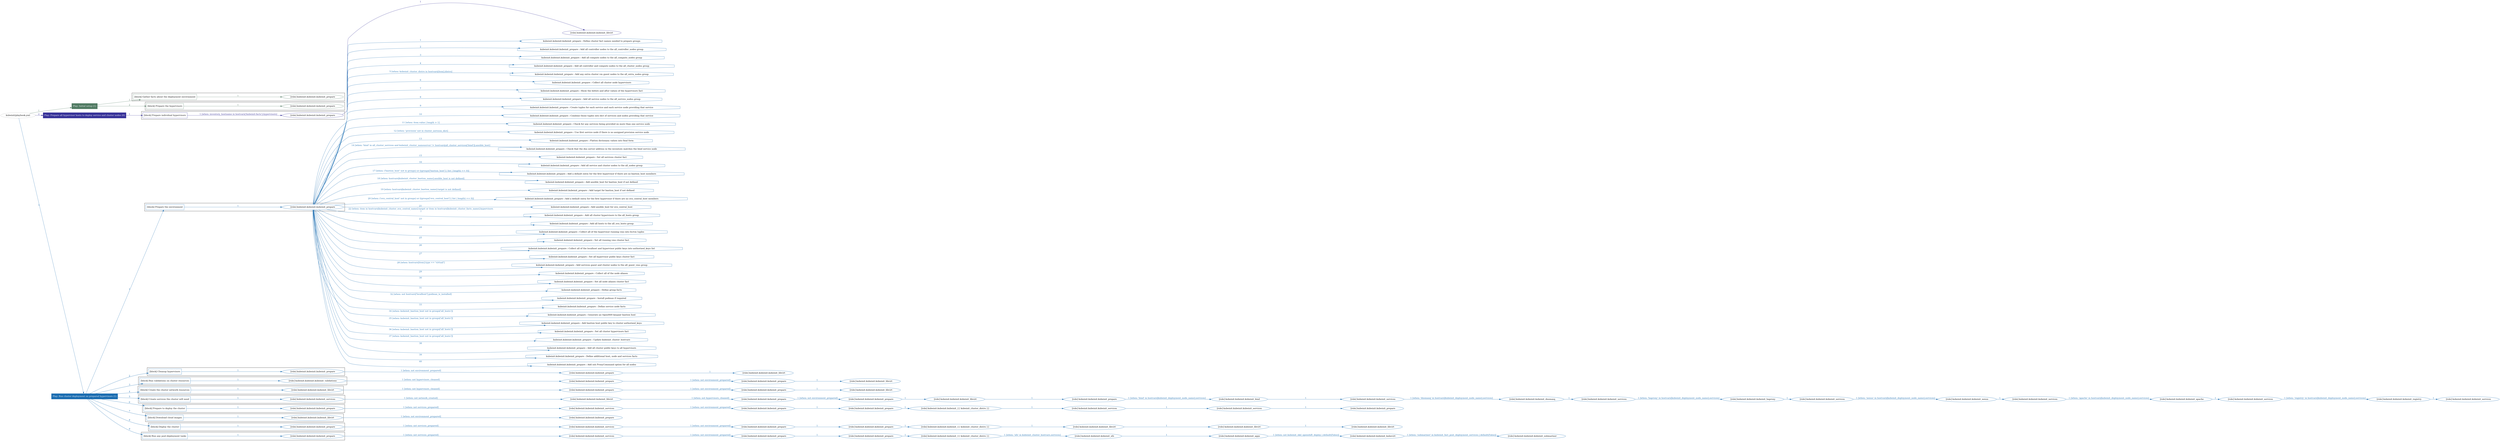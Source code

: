 digraph {
	graph [concentrate=true ordering=in rankdir=LR ratio=fill]
	edge [esep=5 sep=10]
	"kubeinit/playbook.yml" [id=root_node style=dotted]
	play_fcfb7418 [label="Play: Initial setup (1)" color="#517b63" fontcolor="#ffffff" id=play_fcfb7418 shape=box style=filled tooltip=localhost]
	"kubeinit/playbook.yml" -> play_fcfb7418 [label="1 " color="#517b63" fontcolor="#517b63" id=edge_8d68d95b labeltooltip="1 " tooltip="1 "]
	subgraph "kubeinit.kubeinit.kubeinit_prepare" {
		role_62b8b33d [label="[role] kubeinit.kubeinit.kubeinit_prepare" color="#517b63" id=role_62b8b33d tooltip="kubeinit.kubeinit.kubeinit_prepare"]
	}
	subgraph "kubeinit.kubeinit.kubeinit_prepare" {
		role_1d4117da [label="[role] kubeinit.kubeinit.kubeinit_prepare" color="#517b63" id=role_1d4117da tooltip="kubeinit.kubeinit.kubeinit_prepare"]
	}
	subgraph "Play: Initial setup (1)" {
		play_fcfb7418 -> block_1bf080f7 [label=1 color="#517b63" fontcolor="#517b63" id=edge_b4cc4b34 labeltooltip=1 tooltip=1]
		subgraph cluster_block_1bf080f7 {
			block_1bf080f7 [label="[block] Gather facts about the deployment environment" color="#517b63" id=block_1bf080f7 labeltooltip="Gather facts about the deployment environment" shape=box tooltip="Gather facts about the deployment environment"]
			block_1bf080f7 -> role_62b8b33d [label="1 " color="#517b63" fontcolor="#517b63" id=edge_5a4da01b labeltooltip="1 " tooltip="1 "]
		}
		play_fcfb7418 -> block_53e7b028 [label=2 color="#517b63" fontcolor="#517b63" id=edge_4ef7d544 labeltooltip=2 tooltip=2]
		subgraph cluster_block_53e7b028 {
			block_53e7b028 [label="[block] Prepare the hypervisors" color="#517b63" id=block_53e7b028 labeltooltip="Prepare the hypervisors" shape=box tooltip="Prepare the hypervisors"]
			block_53e7b028 -> role_1d4117da [label="1 " color="#517b63" fontcolor="#517b63" id=edge_28d98556 labeltooltip="1 " tooltip="1 "]
		}
	}
	play_791cea52 [label="Play: Prepare all hypervisor hosts to deploy service and cluster nodes (0)" color="#383399" fontcolor="#ffffff" id=play_791cea52 shape=box style=filled tooltip="Play: Prepare all hypervisor hosts to deploy service and cluster nodes (0)"]
	"kubeinit/playbook.yml" -> play_791cea52 [label="2 " color="#383399" fontcolor="#383399" id=edge_0994fd3f labeltooltip="2 " tooltip="2 "]
	subgraph "kubeinit.kubeinit.kubeinit_libvirt" {
		role_3ecb1dce [label="[role] kubeinit.kubeinit.kubeinit_libvirt" color="#383399" id=role_3ecb1dce tooltip="kubeinit.kubeinit.kubeinit_libvirt"]
	}
	subgraph "kubeinit.kubeinit.kubeinit_prepare" {
		role_9d4f0ced [label="[role] kubeinit.kubeinit.kubeinit_prepare" color="#383399" id=role_9d4f0ced tooltip="kubeinit.kubeinit.kubeinit_prepare"]
		role_9d4f0ced -> role_3ecb1dce [label="1 " color="#383399" fontcolor="#383399" id=edge_78a7496c labeltooltip="1 " tooltip="1 "]
	}
	subgraph "Play: Prepare all hypervisor hosts to deploy service and cluster nodes (0)" {
		play_791cea52 -> block_219e471b [label=1 color="#383399" fontcolor="#383399" id=edge_3198e31f labeltooltip=1 tooltip=1]
		subgraph cluster_block_219e471b {
			block_219e471b [label="[block] Prepare individual hypervisors" color="#383399" id=block_219e471b labeltooltip="Prepare individual hypervisors" shape=box tooltip="Prepare individual hypervisors"]
			block_219e471b -> role_9d4f0ced [label="1 [when: inventory_hostname in hostvars['kubeinit-facts'].hypervisors]" color="#383399" fontcolor="#383399" id=edge_bacc3ed5 labeltooltip="1 [when: inventory_hostname in hostvars['kubeinit-facts'].hypervisors]" tooltip="1 [when: inventory_hostname in hostvars['kubeinit-facts'].hypervisors]"]
		}
	}
	play_93bc4d74 [label="Play: Run cluster deployment on prepared hypervisors (1)" color="#1b6db1" fontcolor="#ffffff" id=play_93bc4d74 shape=box style=filled tooltip=localhost]
	"kubeinit/playbook.yml" -> play_93bc4d74 [label="3 " color="#1b6db1" fontcolor="#1b6db1" id=edge_c7f8d5a8 labeltooltip="3 " tooltip="3 "]
	subgraph "kubeinit.kubeinit.kubeinit_prepare" {
		role_fc8c8e47 [label="[role] kubeinit.kubeinit.kubeinit_prepare" color="#1b6db1" id=role_fc8c8e47 tooltip="kubeinit.kubeinit.kubeinit_prepare"]
		task_ceb76790 [label="kubeinit.kubeinit.kubeinit_prepare : Define cluster fact names needed to prepare groups" color="#1b6db1" id=task_ceb76790 shape=octagon tooltip="kubeinit.kubeinit.kubeinit_prepare : Define cluster fact names needed to prepare groups"]
		role_fc8c8e47 -> task_ceb76790 [label="1 " color="#1b6db1" fontcolor="#1b6db1" id=edge_838e5849 labeltooltip="1 " tooltip="1 "]
		task_00b70beb [label="kubeinit.kubeinit.kubeinit_prepare : Add all controller nodes to the all_controller_nodes group" color="#1b6db1" id=task_00b70beb shape=octagon tooltip="kubeinit.kubeinit.kubeinit_prepare : Add all controller nodes to the all_controller_nodes group"]
		role_fc8c8e47 -> task_00b70beb [label="2 " color="#1b6db1" fontcolor="#1b6db1" id=edge_3f6e1f30 labeltooltip="2 " tooltip="2 "]
		task_45177325 [label="kubeinit.kubeinit.kubeinit_prepare : Add all compute nodes to the all_compute_nodes group" color="#1b6db1" id=task_45177325 shape=octagon tooltip="kubeinit.kubeinit.kubeinit_prepare : Add all compute nodes to the all_compute_nodes group"]
		role_fc8c8e47 -> task_45177325 [label="3 " color="#1b6db1" fontcolor="#1b6db1" id=edge_3a28e098 labeltooltip="3 " tooltip="3 "]
		task_b4377db0 [label="kubeinit.kubeinit.kubeinit_prepare : Add all controller and compute nodes to the all_cluster_nodes group" color="#1b6db1" id=task_b4377db0 shape=octagon tooltip="kubeinit.kubeinit.kubeinit_prepare : Add all controller and compute nodes to the all_cluster_nodes group"]
		role_fc8c8e47 -> task_b4377db0 [label="4 " color="#1b6db1" fontcolor="#1b6db1" id=edge_75d8d02f labeltooltip="4 " tooltip="4 "]
		task_62433659 [label="kubeinit.kubeinit.kubeinit_prepare : Add any extra cluster vm guest nodes to the all_extra_nodes group" color="#1b6db1" id=task_62433659 shape=octagon tooltip="kubeinit.kubeinit.kubeinit_prepare : Add any extra cluster vm guest nodes to the all_extra_nodes group"]
		role_fc8c8e47 -> task_62433659 [label="5 [when: kubeinit_cluster_distro in hostvars[item].distro]" color="#1b6db1" fontcolor="#1b6db1" id=edge_e5c44037 labeltooltip="5 [when: kubeinit_cluster_distro in hostvars[item].distro]" tooltip="5 [when: kubeinit_cluster_distro in hostvars[item].distro]"]
		task_417cfc87 [label="kubeinit.kubeinit.kubeinit_prepare : Collect all cluster node hypervisors" color="#1b6db1" id=task_417cfc87 shape=octagon tooltip="kubeinit.kubeinit.kubeinit_prepare : Collect all cluster node hypervisors"]
		role_fc8c8e47 -> task_417cfc87 [label="6 " color="#1b6db1" fontcolor="#1b6db1" id=edge_601182f8 labeltooltip="6 " tooltip="6 "]
		task_7d3cb68d [label="kubeinit.kubeinit.kubeinit_prepare : Show the before and after values of the hypervisors fact" color="#1b6db1" id=task_7d3cb68d shape=octagon tooltip="kubeinit.kubeinit.kubeinit_prepare : Show the before and after values of the hypervisors fact"]
		role_fc8c8e47 -> task_7d3cb68d [label="7 " color="#1b6db1" fontcolor="#1b6db1" id=edge_ddb7fdd5 labeltooltip="7 " tooltip="7 "]
		task_47d285e8 [label="kubeinit.kubeinit.kubeinit_prepare : Add all service nodes to the all_service_nodes group" color="#1b6db1" id=task_47d285e8 shape=octagon tooltip="kubeinit.kubeinit.kubeinit_prepare : Add all service nodes to the all_service_nodes group"]
		role_fc8c8e47 -> task_47d285e8 [label="8 " color="#1b6db1" fontcolor="#1b6db1" id=edge_02432d1b labeltooltip="8 " tooltip="8 "]
		task_edcb2fee [label="kubeinit.kubeinit.kubeinit_prepare : Create tuples for each service and each service node providing that service" color="#1b6db1" id=task_edcb2fee shape=octagon tooltip="kubeinit.kubeinit.kubeinit_prepare : Create tuples for each service and each service node providing that service"]
		role_fc8c8e47 -> task_edcb2fee [label="9 " color="#1b6db1" fontcolor="#1b6db1" id=edge_c2586fc5 labeltooltip="9 " tooltip="9 "]
		task_d2ddd562 [label="kubeinit.kubeinit.kubeinit_prepare : Combine those tuples into dict of services and nodes providing that service" color="#1b6db1" id=task_d2ddd562 shape=octagon tooltip="kubeinit.kubeinit.kubeinit_prepare : Combine those tuples into dict of services and nodes providing that service"]
		role_fc8c8e47 -> task_d2ddd562 [label="10 " color="#1b6db1" fontcolor="#1b6db1" id=edge_6d5eae63 labeltooltip="10 " tooltip="10 "]
		task_1b2eaba2 [label="kubeinit.kubeinit.kubeinit_prepare : Check for any services being provided on more than one service node" color="#1b6db1" id=task_1b2eaba2 shape=octagon tooltip="kubeinit.kubeinit.kubeinit_prepare : Check for any services being provided on more than one service node"]
		role_fc8c8e47 -> task_1b2eaba2 [label="11 [when: item.value | length > 1]" color="#1b6db1" fontcolor="#1b6db1" id=edge_8dfb0d74 labeltooltip="11 [when: item.value | length > 1]" tooltip="11 [when: item.value | length > 1]"]
		task_bc7b90d6 [label="kubeinit.kubeinit.kubeinit_prepare : Use first service node if there is no assigned provision service node" color="#1b6db1" id=task_bc7b90d6 shape=octagon tooltip="kubeinit.kubeinit.kubeinit_prepare : Use first service node if there is no assigned provision service node"]
		role_fc8c8e47 -> task_bc7b90d6 [label="12 [when: 'provision' not in cluster_services_dict]" color="#1b6db1" fontcolor="#1b6db1" id=edge_88cd1b9b labeltooltip="12 [when: 'provision' not in cluster_services_dict]" tooltip="12 [when: 'provision' not in cluster_services_dict]"]
		task_6dbaf47b [label="kubeinit.kubeinit.kubeinit_prepare : Flatten dictionary values into final form" color="#1b6db1" id=task_6dbaf47b shape=octagon tooltip="kubeinit.kubeinit.kubeinit_prepare : Flatten dictionary values into final form"]
		role_fc8c8e47 -> task_6dbaf47b [label="13 " color="#1b6db1" fontcolor="#1b6db1" id=edge_169bbff0 labeltooltip="13 " tooltip="13 "]
		task_010515dc [label="kubeinit.kubeinit.kubeinit_prepare : Check that the dns server address in the inventory matches the bind service node" color="#1b6db1" id=task_010515dc shape=octagon tooltip="kubeinit.kubeinit.kubeinit_prepare : Check that the dns server address in the inventory matches the bind service node"]
		role_fc8c8e47 -> task_010515dc [label="14 [when: 'bind' in all_cluster_services and kubeinit_cluster_nameserver != hostvars[all_cluster_services['bind']].ansible_host]" color="#1b6db1" fontcolor="#1b6db1" id=edge_a5f3fb03 labeltooltip="14 [when: 'bind' in all_cluster_services and kubeinit_cluster_nameserver != hostvars[all_cluster_services['bind']].ansible_host]" tooltip="14 [when: 'bind' in all_cluster_services and kubeinit_cluster_nameserver != hostvars[all_cluster_services['bind']].ansible_host]"]
		task_82a04070 [label="kubeinit.kubeinit.kubeinit_prepare : Set all services cluster fact" color="#1b6db1" id=task_82a04070 shape=octagon tooltip="kubeinit.kubeinit.kubeinit_prepare : Set all services cluster fact"]
		role_fc8c8e47 -> task_82a04070 [label="15 " color="#1b6db1" fontcolor="#1b6db1" id=edge_4dc51b4e labeltooltip="15 " tooltip="15 "]
		task_35a75616 [label="kubeinit.kubeinit.kubeinit_prepare : Add all service and cluster nodes to the all_nodes group" color="#1b6db1" id=task_35a75616 shape=octagon tooltip="kubeinit.kubeinit.kubeinit_prepare : Add all service and cluster nodes to the all_nodes group"]
		role_fc8c8e47 -> task_35a75616 [label="16 " color="#1b6db1" fontcolor="#1b6db1" id=edge_d58ad1d4 labeltooltip="16 " tooltip="16 "]
		task_888ded2e [label="kubeinit.kubeinit.kubeinit_prepare : Add a default entry for the first hypervisor if there are no bastion_host members" color="#1b6db1" id=task_888ded2e shape=octagon tooltip="kubeinit.kubeinit.kubeinit_prepare : Add a default entry for the first hypervisor if there are no bastion_host members"]
		role_fc8c8e47 -> task_888ded2e [label="17 [when: ('bastion_host' not in groups) or ((groups['bastion_host'] | list | length) == 0)]" color="#1b6db1" fontcolor="#1b6db1" id=edge_e6e87d81 labeltooltip="17 [when: ('bastion_host' not in groups) or ((groups['bastion_host'] | list | length) == 0)]" tooltip="17 [when: ('bastion_host' not in groups) or ((groups['bastion_host'] | list | length) == 0)]"]
		task_e56b8884 [label="kubeinit.kubeinit.kubeinit_prepare : Add ansible_host for bastion_host if not defined" color="#1b6db1" id=task_e56b8884 shape=octagon tooltip="kubeinit.kubeinit.kubeinit_prepare : Add ansible_host for bastion_host if not defined"]
		role_fc8c8e47 -> task_e56b8884 [label="18 [when: hostvars[kubeinit_cluster_bastion_name].ansible_host is not defined]" color="#1b6db1" fontcolor="#1b6db1" id=edge_81d35289 labeltooltip="18 [when: hostvars[kubeinit_cluster_bastion_name].ansible_host is not defined]" tooltip="18 [when: hostvars[kubeinit_cluster_bastion_name].ansible_host is not defined]"]
		task_8c323395 [label="kubeinit.kubeinit.kubeinit_prepare : Add target for bastion_host if not defined" color="#1b6db1" id=task_8c323395 shape=octagon tooltip="kubeinit.kubeinit.kubeinit_prepare : Add target for bastion_host if not defined"]
		role_fc8c8e47 -> task_8c323395 [label="19 [when: hostvars[kubeinit_cluster_bastion_name].target is not defined]" color="#1b6db1" fontcolor="#1b6db1" id=edge_32ac8f41 labeltooltip="19 [when: hostvars[kubeinit_cluster_bastion_name].target is not defined]" tooltip="19 [when: hostvars[kubeinit_cluster_bastion_name].target is not defined]"]
		task_9a256a47 [label="kubeinit.kubeinit.kubeinit_prepare : Add a default entry for the first hypervisor if there are no ovn_central_host members" color="#1b6db1" id=task_9a256a47 shape=octagon tooltip="kubeinit.kubeinit.kubeinit_prepare : Add a default entry for the first hypervisor if there are no ovn_central_host members"]
		role_fc8c8e47 -> task_9a256a47 [label="20 [when: ('ovn_central_host' not in groups) or ((groups['ovn_central_host'] | list | length) == 0)]" color="#1b6db1" fontcolor="#1b6db1" id=edge_756caf78 labeltooltip="20 [when: ('ovn_central_host' not in groups) or ((groups['ovn_central_host'] | list | length) == 0)]" tooltip="20 [when: ('ovn_central_host' not in groups) or ((groups['ovn_central_host'] | list | length) == 0)]"]
		task_8ae06195 [label="kubeinit.kubeinit.kubeinit_prepare : Add ansible_host for ovn_central_host" color="#1b6db1" id=task_8ae06195 shape=octagon tooltip="kubeinit.kubeinit.kubeinit_prepare : Add ansible_host for ovn_central_host"]
		role_fc8c8e47 -> task_8ae06195 [label="21 " color="#1b6db1" fontcolor="#1b6db1" id=edge_a900f703 labeltooltip="21 " tooltip="21 "]
		task_b6d106f3 [label="kubeinit.kubeinit.kubeinit_prepare : Add all cluster hypervisors to the all_hosts group" color="#1b6db1" id=task_b6d106f3 shape=octagon tooltip="kubeinit.kubeinit.kubeinit_prepare : Add all cluster hypervisors to the all_hosts group"]
		role_fc8c8e47 -> task_b6d106f3 [label="22 [when: item in hostvars[kubeinit_cluster_ovn_central_name].target or item in hostvars[kubeinit_cluster_facts_name].hypervisors
]" color="#1b6db1" fontcolor="#1b6db1" id=edge_626bd398 labeltooltip="22 [when: item in hostvars[kubeinit_cluster_ovn_central_name].target or item in hostvars[kubeinit_cluster_facts_name].hypervisors
]" tooltip="22 [when: item in hostvars[kubeinit_cluster_ovn_central_name].target or item in hostvars[kubeinit_cluster_facts_name].hypervisors
]"]
		task_278dcee8 [label="kubeinit.kubeinit.kubeinit_prepare : Add all hosts to the all_ovn_hosts group" color="#1b6db1" id=task_278dcee8 shape=octagon tooltip="kubeinit.kubeinit.kubeinit_prepare : Add all hosts to the all_ovn_hosts group"]
		role_fc8c8e47 -> task_278dcee8 [label="23 " color="#1b6db1" fontcolor="#1b6db1" id=edge_6231b5f9 labeltooltip="23 " tooltip="23 "]
		task_1759bc4a [label="kubeinit.kubeinit.kubeinit_prepare : Collect all of the hypervisor running vms into hv/vm tuples" color="#1b6db1" id=task_1759bc4a shape=octagon tooltip="kubeinit.kubeinit.kubeinit_prepare : Collect all of the hypervisor running vms into hv/vm tuples"]
		role_fc8c8e47 -> task_1759bc4a [label="24 " color="#1b6db1" fontcolor="#1b6db1" id=edge_81b1467a labeltooltip="24 " tooltip="24 "]
		task_94ed53a4 [label="kubeinit.kubeinit.kubeinit_prepare : Set all running vms cluster fact" color="#1b6db1" id=task_94ed53a4 shape=octagon tooltip="kubeinit.kubeinit.kubeinit_prepare : Set all running vms cluster fact"]
		role_fc8c8e47 -> task_94ed53a4 [label="25 " color="#1b6db1" fontcolor="#1b6db1" id=edge_45e3892b labeltooltip="25 " tooltip="25 "]
		task_dcbc683b [label="kubeinit.kubeinit.kubeinit_prepare : Collect all of the localhost and hypervisor public keys into authorized_keys list" color="#1b6db1" id=task_dcbc683b shape=octagon tooltip="kubeinit.kubeinit.kubeinit_prepare : Collect all of the localhost and hypervisor public keys into authorized_keys list"]
		role_fc8c8e47 -> task_dcbc683b [label="26 " color="#1b6db1" fontcolor="#1b6db1" id=edge_c490961c labeltooltip="26 " tooltip="26 "]
		task_579ea311 [label="kubeinit.kubeinit.kubeinit_prepare : Set all hypervisor public keys cluster fact" color="#1b6db1" id=task_579ea311 shape=octagon tooltip="kubeinit.kubeinit.kubeinit_prepare : Set all hypervisor public keys cluster fact"]
		role_fc8c8e47 -> task_579ea311 [label="27 " color="#1b6db1" fontcolor="#1b6db1" id=edge_14bf3877 labeltooltip="27 " tooltip="27 "]
		task_7ef48708 [label="kubeinit.kubeinit.kubeinit_prepare : Add services guest and cluster nodes to the all_guest_vms group" color="#1b6db1" id=task_7ef48708 shape=octagon tooltip="kubeinit.kubeinit.kubeinit_prepare : Add services guest and cluster nodes to the all_guest_vms group"]
		role_fc8c8e47 -> task_7ef48708 [label="28 [when: hostvars[item].type == 'virtual']" color="#1b6db1" fontcolor="#1b6db1" id=edge_b0d71cf9 labeltooltip="28 [when: hostvars[item].type == 'virtual']" tooltip="28 [when: hostvars[item].type == 'virtual']"]
		task_7a9eb088 [label="kubeinit.kubeinit.kubeinit_prepare : Collect all of the node aliases" color="#1b6db1" id=task_7a9eb088 shape=octagon tooltip="kubeinit.kubeinit.kubeinit_prepare : Collect all of the node aliases"]
		role_fc8c8e47 -> task_7a9eb088 [label="29 " color="#1b6db1" fontcolor="#1b6db1" id=edge_5df1c226 labeltooltip="29 " tooltip="29 "]
		task_f7a37608 [label="kubeinit.kubeinit.kubeinit_prepare : Set all node aliases cluster fact" color="#1b6db1" id=task_f7a37608 shape=octagon tooltip="kubeinit.kubeinit.kubeinit_prepare : Set all node aliases cluster fact"]
		role_fc8c8e47 -> task_f7a37608 [label="30 " color="#1b6db1" fontcolor="#1b6db1" id=edge_e6792e31 labeltooltip="30 " tooltip="30 "]
		task_65a2ce4a [label="kubeinit.kubeinit.kubeinit_prepare : Define group facts" color="#1b6db1" id=task_65a2ce4a shape=octagon tooltip="kubeinit.kubeinit.kubeinit_prepare : Define group facts"]
		role_fc8c8e47 -> task_65a2ce4a [label="31 " color="#1b6db1" fontcolor="#1b6db1" id=edge_8f27ad30 labeltooltip="31 " tooltip="31 "]
		task_7ce91be4 [label="kubeinit.kubeinit.kubeinit_prepare : Install podman if required" color="#1b6db1" id=task_7ce91be4 shape=octagon tooltip="kubeinit.kubeinit.kubeinit_prepare : Install podman if required"]
		role_fc8c8e47 -> task_7ce91be4 [label="32 [when: not hostvars['localhost'].podman_is_installed]" color="#1b6db1" fontcolor="#1b6db1" id=edge_f5bd43ea labeltooltip="32 [when: not hostvars['localhost'].podman_is_installed]" tooltip="32 [when: not hostvars['localhost'].podman_is_installed]"]
		task_f39d6c22 [label="kubeinit.kubeinit.kubeinit_prepare : Define service node facts" color="#1b6db1" id=task_f39d6c22 shape=octagon tooltip="kubeinit.kubeinit.kubeinit_prepare : Define service node facts"]
		role_fc8c8e47 -> task_f39d6c22 [label="33 " color="#1b6db1" fontcolor="#1b6db1" id=edge_865d517a labeltooltip="33 " tooltip="33 "]
		task_9852904c [label="kubeinit.kubeinit.kubeinit_prepare : Generate an OpenSSH keypair bastion host" color="#1b6db1" id=task_9852904c shape=octagon tooltip="kubeinit.kubeinit.kubeinit_prepare : Generate an OpenSSH keypair bastion host"]
		role_fc8c8e47 -> task_9852904c [label="34 [when: kubeinit_bastion_host not in groups['all_hosts']]" color="#1b6db1" fontcolor="#1b6db1" id=edge_bae78666 labeltooltip="34 [when: kubeinit_bastion_host not in groups['all_hosts']]" tooltip="34 [when: kubeinit_bastion_host not in groups['all_hosts']]"]
		task_d34d54c4 [label="kubeinit.kubeinit.kubeinit_prepare : Add bastion host public key to cluster authorized_keys" color="#1b6db1" id=task_d34d54c4 shape=octagon tooltip="kubeinit.kubeinit.kubeinit_prepare : Add bastion host public key to cluster authorized_keys"]
		role_fc8c8e47 -> task_d34d54c4 [label="35 [when: kubeinit_bastion_host not in groups['all_hosts']]" color="#1b6db1" fontcolor="#1b6db1" id=edge_bd742d6d labeltooltip="35 [when: kubeinit_bastion_host not in groups['all_hosts']]" tooltip="35 [when: kubeinit_bastion_host not in groups['all_hosts']]"]
		task_0531a9a9 [label="kubeinit.kubeinit.kubeinit_prepare : Set all cluster hypervisors fact" color="#1b6db1" id=task_0531a9a9 shape=octagon tooltip="kubeinit.kubeinit.kubeinit_prepare : Set all cluster hypervisors fact"]
		role_fc8c8e47 -> task_0531a9a9 [label="36 [when: kubeinit_bastion_host not in groups['all_hosts']]" color="#1b6db1" fontcolor="#1b6db1" id=edge_09e6e6ab labeltooltip="36 [when: kubeinit_bastion_host not in groups['all_hosts']]" tooltip="36 [when: kubeinit_bastion_host not in groups['all_hosts']]"]
		task_5152a652 [label="kubeinit.kubeinit.kubeinit_prepare : Update kubeinit_cluster_hostvars" color="#1b6db1" id=task_5152a652 shape=octagon tooltip="kubeinit.kubeinit.kubeinit_prepare : Update kubeinit_cluster_hostvars"]
		role_fc8c8e47 -> task_5152a652 [label="37 [when: kubeinit_bastion_host not in groups['all_hosts']]" color="#1b6db1" fontcolor="#1b6db1" id=edge_8816a196 labeltooltip="37 [when: kubeinit_bastion_host not in groups['all_hosts']]" tooltip="37 [when: kubeinit_bastion_host not in groups['all_hosts']]"]
		task_34311fe0 [label="kubeinit.kubeinit.kubeinit_prepare : Add all cluster public keys to all hypervisors" color="#1b6db1" id=task_34311fe0 shape=octagon tooltip="kubeinit.kubeinit.kubeinit_prepare : Add all cluster public keys to all hypervisors"]
		role_fc8c8e47 -> task_34311fe0 [label="38 " color="#1b6db1" fontcolor="#1b6db1" id=edge_c2c08cef labeltooltip="38 " tooltip="38 "]
		task_6c335301 [label="kubeinit.kubeinit.kubeinit_prepare : Define additional host, node and services facts" color="#1b6db1" id=task_6c335301 shape=octagon tooltip="kubeinit.kubeinit.kubeinit_prepare : Define additional host, node and services facts"]
		role_fc8c8e47 -> task_6c335301 [label="39 " color="#1b6db1" fontcolor="#1b6db1" id=edge_dc76856e labeltooltip="39 " tooltip="39 "]
		task_da504fbf [label="kubeinit.kubeinit.kubeinit_prepare : Add ssh ProxyCommand option for all nodes" color="#1b6db1" id=task_da504fbf shape=octagon tooltip="kubeinit.kubeinit.kubeinit_prepare : Add ssh ProxyCommand option for all nodes"]
		role_fc8c8e47 -> task_da504fbf [label="40 " color="#1b6db1" fontcolor="#1b6db1" id=edge_2a029fda labeltooltip="40 " tooltip="40 "]
	}
	subgraph "kubeinit.kubeinit.kubeinit_libvirt" {
		role_68302e09 [label="[role] kubeinit.kubeinit.kubeinit_libvirt" color="#1b6db1" id=role_68302e09 tooltip="kubeinit.kubeinit.kubeinit_libvirt"]
	}
	subgraph "kubeinit.kubeinit.kubeinit_prepare" {
		role_76be7846 [label="[role] kubeinit.kubeinit.kubeinit_prepare" color="#1b6db1" id=role_76be7846 tooltip="kubeinit.kubeinit.kubeinit_prepare"]
		role_76be7846 -> role_68302e09 [label="1 " color="#1b6db1" fontcolor="#1b6db1" id=edge_1a58f47e labeltooltip="1 " tooltip="1 "]
	}
	subgraph "kubeinit.kubeinit.kubeinit_prepare" {
		role_3dec68e0 [label="[role] kubeinit.kubeinit.kubeinit_prepare" color="#1b6db1" id=role_3dec68e0 tooltip="kubeinit.kubeinit.kubeinit_prepare"]
		role_3dec68e0 -> role_76be7846 [label="1 [when: not environment_prepared]" color="#1b6db1" fontcolor="#1b6db1" id=edge_263f28e0 labeltooltip="1 [when: not environment_prepared]" tooltip="1 [when: not environment_prepared]"]
	}
	subgraph "kubeinit.kubeinit.kubeinit_libvirt" {
		role_73ba1494 [label="[role] kubeinit.kubeinit.kubeinit_libvirt" color="#1b6db1" id=role_73ba1494 tooltip="kubeinit.kubeinit.kubeinit_libvirt"]
	}
	subgraph "kubeinit.kubeinit.kubeinit_prepare" {
		role_5b8a1b03 [label="[role] kubeinit.kubeinit.kubeinit_prepare" color="#1b6db1" id=role_5b8a1b03 tooltip="kubeinit.kubeinit.kubeinit_prepare"]
		role_5b8a1b03 -> role_73ba1494 [label="1 " color="#1b6db1" fontcolor="#1b6db1" id=edge_da179521 labeltooltip="1 " tooltip="1 "]
	}
	subgraph "kubeinit.kubeinit.kubeinit_prepare" {
		role_b464b282 [label="[role] kubeinit.kubeinit.kubeinit_prepare" color="#1b6db1" id=role_b464b282 tooltip="kubeinit.kubeinit.kubeinit_prepare"]
		role_b464b282 -> role_5b8a1b03 [label="1 [when: not environment_prepared]" color="#1b6db1" fontcolor="#1b6db1" id=edge_bbb9d51d labeltooltip="1 [when: not environment_prepared]" tooltip="1 [when: not environment_prepared]"]
	}
	subgraph "kubeinit.kubeinit.kubeinit_validations" {
		role_ade7f188 [label="[role] kubeinit.kubeinit.kubeinit_validations" color="#1b6db1" id=role_ade7f188 tooltip="kubeinit.kubeinit.kubeinit_validations"]
		role_ade7f188 -> role_b464b282 [label="1 [when: not hypervisors_cleaned]" color="#1b6db1" fontcolor="#1b6db1" id=edge_43840684 labeltooltip="1 [when: not hypervisors_cleaned]" tooltip="1 [when: not hypervisors_cleaned]"]
	}
	subgraph "kubeinit.kubeinit.kubeinit_libvirt" {
		role_f9435dac [label="[role] kubeinit.kubeinit.kubeinit_libvirt" color="#1b6db1" id=role_f9435dac tooltip="kubeinit.kubeinit.kubeinit_libvirt"]
	}
	subgraph "kubeinit.kubeinit.kubeinit_prepare" {
		role_b159181d [label="[role] kubeinit.kubeinit.kubeinit_prepare" color="#1b6db1" id=role_b159181d tooltip="kubeinit.kubeinit.kubeinit_prepare"]
		role_b159181d -> role_f9435dac [label="1 " color="#1b6db1" fontcolor="#1b6db1" id=edge_f56877c2 labeltooltip="1 " tooltip="1 "]
	}
	subgraph "kubeinit.kubeinit.kubeinit_prepare" {
		role_9e3629ec [label="[role] kubeinit.kubeinit.kubeinit_prepare" color="#1b6db1" id=role_9e3629ec tooltip="kubeinit.kubeinit.kubeinit_prepare"]
		role_9e3629ec -> role_b159181d [label="1 [when: not environment_prepared]" color="#1b6db1" fontcolor="#1b6db1" id=edge_e186a8b2 labeltooltip="1 [when: not environment_prepared]" tooltip="1 [when: not environment_prepared]"]
	}
	subgraph "kubeinit.kubeinit.kubeinit_libvirt" {
		role_34005d7c [label="[role] kubeinit.kubeinit.kubeinit_libvirt" color="#1b6db1" id=role_34005d7c tooltip="kubeinit.kubeinit.kubeinit_libvirt"]
		role_34005d7c -> role_9e3629ec [label="1 [when: not hypervisors_cleaned]" color="#1b6db1" fontcolor="#1b6db1" id=edge_676b23a8 labeltooltip="1 [when: not hypervisors_cleaned]" tooltip="1 [when: not hypervisors_cleaned]"]
	}
	subgraph "kubeinit.kubeinit.kubeinit_services" {
		role_d8f57052 [label="[role] kubeinit.kubeinit.kubeinit_services" color="#1b6db1" id=role_d8f57052 tooltip="kubeinit.kubeinit.kubeinit_services"]
	}
	subgraph "kubeinit.kubeinit.kubeinit_registry" {
		role_12fc18b6 [label="[role] kubeinit.kubeinit.kubeinit_registry" color="#1b6db1" id=role_12fc18b6 tooltip="kubeinit.kubeinit.kubeinit_registry"]
		role_12fc18b6 -> role_d8f57052 [label="1 " color="#1b6db1" fontcolor="#1b6db1" id=edge_cb134bff labeltooltip="1 " tooltip="1 "]
	}
	subgraph "kubeinit.kubeinit.kubeinit_services" {
		role_12e6c6e9 [label="[role] kubeinit.kubeinit.kubeinit_services" color="#1b6db1" id=role_12e6c6e9 tooltip="kubeinit.kubeinit.kubeinit_services"]
		role_12e6c6e9 -> role_12fc18b6 [label="1 [when: 'registry' in hostvars[kubeinit_deployment_node_name].services]" color="#1b6db1" fontcolor="#1b6db1" id=edge_b0bf0fc3 labeltooltip="1 [when: 'registry' in hostvars[kubeinit_deployment_node_name].services]" tooltip="1 [when: 'registry' in hostvars[kubeinit_deployment_node_name].services]"]
	}
	subgraph "kubeinit.kubeinit.kubeinit_apache" {
		role_11b06a25 [label="[role] kubeinit.kubeinit.kubeinit_apache" color="#1b6db1" id=role_11b06a25 tooltip="kubeinit.kubeinit.kubeinit_apache"]
		role_11b06a25 -> role_12e6c6e9 [label="1 " color="#1b6db1" fontcolor="#1b6db1" id=edge_b3cfde31 labeltooltip="1 " tooltip="1 "]
	}
	subgraph "kubeinit.kubeinit.kubeinit_services" {
		role_90b336c1 [label="[role] kubeinit.kubeinit.kubeinit_services" color="#1b6db1" id=role_90b336c1 tooltip="kubeinit.kubeinit.kubeinit_services"]
		role_90b336c1 -> role_11b06a25 [label="1 [when: 'apache' in hostvars[kubeinit_deployment_node_name].services]" color="#1b6db1" fontcolor="#1b6db1" id=edge_2327c24e labeltooltip="1 [when: 'apache' in hostvars[kubeinit_deployment_node_name].services]" tooltip="1 [when: 'apache' in hostvars[kubeinit_deployment_node_name].services]"]
	}
	subgraph "kubeinit.kubeinit.kubeinit_nexus" {
		role_4cdaeaf2 [label="[role] kubeinit.kubeinit.kubeinit_nexus" color="#1b6db1" id=role_4cdaeaf2 tooltip="kubeinit.kubeinit.kubeinit_nexus"]
		role_4cdaeaf2 -> role_90b336c1 [label="1 " color="#1b6db1" fontcolor="#1b6db1" id=edge_1c34f035 labeltooltip="1 " tooltip="1 "]
	}
	subgraph "kubeinit.kubeinit.kubeinit_services" {
		role_199718d5 [label="[role] kubeinit.kubeinit.kubeinit_services" color="#1b6db1" id=role_199718d5 tooltip="kubeinit.kubeinit.kubeinit_services"]
		role_199718d5 -> role_4cdaeaf2 [label="1 [when: 'nexus' in hostvars[kubeinit_deployment_node_name].services]" color="#1b6db1" fontcolor="#1b6db1" id=edge_395b0dd7 labeltooltip="1 [when: 'nexus' in hostvars[kubeinit_deployment_node_name].services]" tooltip="1 [when: 'nexus' in hostvars[kubeinit_deployment_node_name].services]"]
	}
	subgraph "kubeinit.kubeinit.kubeinit_haproxy" {
		role_20b8b7b5 [label="[role] kubeinit.kubeinit.kubeinit_haproxy" color="#1b6db1" id=role_20b8b7b5 tooltip="kubeinit.kubeinit.kubeinit_haproxy"]
		role_20b8b7b5 -> role_199718d5 [label="1 " color="#1b6db1" fontcolor="#1b6db1" id=edge_c7039daf labeltooltip="1 " tooltip="1 "]
	}
	subgraph "kubeinit.kubeinit.kubeinit_services" {
		role_67525d62 [label="[role] kubeinit.kubeinit.kubeinit_services" color="#1b6db1" id=role_67525d62 tooltip="kubeinit.kubeinit.kubeinit_services"]
		role_67525d62 -> role_20b8b7b5 [label="1 [when: 'haproxy' in hostvars[kubeinit_deployment_node_name].services]" color="#1b6db1" fontcolor="#1b6db1" id=edge_c099fa74 labeltooltip="1 [when: 'haproxy' in hostvars[kubeinit_deployment_node_name].services]" tooltip="1 [when: 'haproxy' in hostvars[kubeinit_deployment_node_name].services]"]
	}
	subgraph "kubeinit.kubeinit.kubeinit_dnsmasq" {
		role_3e9024e5 [label="[role] kubeinit.kubeinit.kubeinit_dnsmasq" color="#1b6db1" id=role_3e9024e5 tooltip="kubeinit.kubeinit.kubeinit_dnsmasq"]
		role_3e9024e5 -> role_67525d62 [label="1 " color="#1b6db1" fontcolor="#1b6db1" id=edge_52213382 labeltooltip="1 " tooltip="1 "]
	}
	subgraph "kubeinit.kubeinit.kubeinit_services" {
		role_7c17d9c3 [label="[role] kubeinit.kubeinit.kubeinit_services" color="#1b6db1" id=role_7c17d9c3 tooltip="kubeinit.kubeinit.kubeinit_services"]
		role_7c17d9c3 -> role_3e9024e5 [label="1 [when: 'dnsmasq' in hostvars[kubeinit_deployment_node_name].services]" color="#1b6db1" fontcolor="#1b6db1" id=edge_b6a1b918 labeltooltip="1 [when: 'dnsmasq' in hostvars[kubeinit_deployment_node_name].services]" tooltip="1 [when: 'dnsmasq' in hostvars[kubeinit_deployment_node_name].services]"]
	}
	subgraph "kubeinit.kubeinit.kubeinit_bind" {
		role_3921b39d [label="[role] kubeinit.kubeinit.kubeinit_bind" color="#1b6db1" id=role_3921b39d tooltip="kubeinit.kubeinit.kubeinit_bind"]
		role_3921b39d -> role_7c17d9c3 [label="1 " color="#1b6db1" fontcolor="#1b6db1" id=edge_875a9daf labeltooltip="1 " tooltip="1 "]
	}
	subgraph "kubeinit.kubeinit.kubeinit_prepare" {
		role_16dbc276 [label="[role] kubeinit.kubeinit.kubeinit_prepare" color="#1b6db1" id=role_16dbc276 tooltip="kubeinit.kubeinit.kubeinit_prepare"]
		role_16dbc276 -> role_3921b39d [label="1 [when: 'bind' in hostvars[kubeinit_deployment_node_name].services]" color="#1b6db1" fontcolor="#1b6db1" id=edge_105e7eab labeltooltip="1 [when: 'bind' in hostvars[kubeinit_deployment_node_name].services]" tooltip="1 [when: 'bind' in hostvars[kubeinit_deployment_node_name].services]"]
	}
	subgraph "kubeinit.kubeinit.kubeinit_libvirt" {
		role_3b54b197 [label="[role] kubeinit.kubeinit.kubeinit_libvirt" color="#1b6db1" id=role_3b54b197 tooltip="kubeinit.kubeinit.kubeinit_libvirt"]
		role_3b54b197 -> role_16dbc276 [label="1 " color="#1b6db1" fontcolor="#1b6db1" id=edge_b2e0bcde labeltooltip="1 " tooltip="1 "]
	}
	subgraph "kubeinit.kubeinit.kubeinit_prepare" {
		role_fc2bd687 [label="[role] kubeinit.kubeinit.kubeinit_prepare" color="#1b6db1" id=role_fc2bd687 tooltip="kubeinit.kubeinit.kubeinit_prepare"]
		role_fc2bd687 -> role_3b54b197 [label="1 " color="#1b6db1" fontcolor="#1b6db1" id=edge_43a9f9b0 labeltooltip="1 " tooltip="1 "]
	}
	subgraph "kubeinit.kubeinit.kubeinit_prepare" {
		role_2c5fa633 [label="[role] kubeinit.kubeinit.kubeinit_prepare" color="#1b6db1" id=role_2c5fa633 tooltip="kubeinit.kubeinit.kubeinit_prepare"]
		role_2c5fa633 -> role_fc2bd687 [label="1 [when: not environment_prepared]" color="#1b6db1" fontcolor="#1b6db1" id=edge_d4ecc1d4 labeltooltip="1 [when: not environment_prepared]" tooltip="1 [when: not environment_prepared]"]
	}
	subgraph "kubeinit.kubeinit.kubeinit_libvirt" {
		role_b184ec4d [label="[role] kubeinit.kubeinit.kubeinit_libvirt" color="#1b6db1" id=role_b184ec4d tooltip="kubeinit.kubeinit.kubeinit_libvirt"]
		role_b184ec4d -> role_2c5fa633 [label="1 [when: not hypervisors_cleaned]" color="#1b6db1" fontcolor="#1b6db1" id=edge_329af347 labeltooltip="1 [when: not hypervisors_cleaned]" tooltip="1 [when: not hypervisors_cleaned]"]
	}
	subgraph "kubeinit.kubeinit.kubeinit_services" {
		role_36298d1b [label="[role] kubeinit.kubeinit.kubeinit_services" color="#1b6db1" id=role_36298d1b tooltip="kubeinit.kubeinit.kubeinit_services"]
		role_36298d1b -> role_b184ec4d [label="1 [when: not network_created]" color="#1b6db1" fontcolor="#1b6db1" id=edge_58656577 labeltooltip="1 [when: not network_created]" tooltip="1 [when: not network_created]"]
	}
	subgraph "kubeinit.kubeinit.kubeinit_prepare" {
		role_2076cd56 [label="[role] kubeinit.kubeinit.kubeinit_prepare" color="#1b6db1" id=role_2076cd56 tooltip="kubeinit.kubeinit.kubeinit_prepare"]
	}
	subgraph "kubeinit.kubeinit.kubeinit_services" {
		role_f96c466b [label="[role] kubeinit.kubeinit.kubeinit_services" color="#1b6db1" id=role_f96c466b tooltip="kubeinit.kubeinit.kubeinit_services"]
		role_f96c466b -> role_2076cd56 [label="1 " color="#1b6db1" fontcolor="#1b6db1" id=edge_7a8f6b6b labeltooltip="1 " tooltip="1 "]
	}
	subgraph "kubeinit.kubeinit.kubeinit_services" {
		role_130fdcff [label="[role] kubeinit.kubeinit.kubeinit_services" color="#1b6db1" id=role_130fdcff tooltip="kubeinit.kubeinit.kubeinit_services"]
		role_130fdcff -> role_f96c466b [label="1 " color="#1b6db1" fontcolor="#1b6db1" id=edge_a30d2c05 labeltooltip="1 " tooltip="1 "]
	}
	subgraph "kubeinit.kubeinit.kubeinit_{{ kubeinit_cluster_distro }}" {
		role_08f538e1 [label="[role] kubeinit.kubeinit.kubeinit_{{ kubeinit_cluster_distro }}" color="#1b6db1" id=role_08f538e1 tooltip="kubeinit.kubeinit.kubeinit_{{ kubeinit_cluster_distro }}"]
		role_08f538e1 -> role_130fdcff [label="1 " color="#1b6db1" fontcolor="#1b6db1" id=edge_7c115fe8 labeltooltip="1 " tooltip="1 "]
	}
	subgraph "kubeinit.kubeinit.kubeinit_prepare" {
		role_070ffea7 [label="[role] kubeinit.kubeinit.kubeinit_prepare" color="#1b6db1" id=role_070ffea7 tooltip="kubeinit.kubeinit.kubeinit_prepare"]
		role_070ffea7 -> role_08f538e1 [label="1 " color="#1b6db1" fontcolor="#1b6db1" id=edge_4262cfb5 labeltooltip="1 " tooltip="1 "]
	}
	subgraph "kubeinit.kubeinit.kubeinit_prepare" {
		role_e905ca90 [label="[role] kubeinit.kubeinit.kubeinit_prepare" color="#1b6db1" id=role_e905ca90 tooltip="kubeinit.kubeinit.kubeinit_prepare"]
		role_e905ca90 -> role_070ffea7 [label="1 " color="#1b6db1" fontcolor="#1b6db1" id=edge_808ec2a3 labeltooltip="1 " tooltip="1 "]
	}
	subgraph "kubeinit.kubeinit.kubeinit_services" {
		role_74414bce [label="[role] kubeinit.kubeinit.kubeinit_services" color="#1b6db1" id=role_74414bce tooltip="kubeinit.kubeinit.kubeinit_services"]
		role_74414bce -> role_e905ca90 [label="1 [when: not environment_prepared]" color="#1b6db1" fontcolor="#1b6db1" id=edge_e60aecc7 labeltooltip="1 [when: not environment_prepared]" tooltip="1 [when: not environment_prepared]"]
	}
	subgraph "kubeinit.kubeinit.kubeinit_prepare" {
		role_ef7d5c5f [label="[role] kubeinit.kubeinit.kubeinit_prepare" color="#1b6db1" id=role_ef7d5c5f tooltip="kubeinit.kubeinit.kubeinit_prepare"]
		role_ef7d5c5f -> role_74414bce [label="1 [when: not services_prepared]" color="#1b6db1" fontcolor="#1b6db1" id=edge_fe0f2e6a labeltooltip="1 [when: not services_prepared]" tooltip="1 [when: not services_prepared]"]
	}
	subgraph "kubeinit.kubeinit.kubeinit_prepare" {
		role_d4cb68a2 [label="[role] kubeinit.kubeinit.kubeinit_prepare" color="#1b6db1" id=role_d4cb68a2 tooltip="kubeinit.kubeinit.kubeinit_prepare"]
	}
	subgraph "kubeinit.kubeinit.kubeinit_libvirt" {
		role_25f47c56 [label="[role] kubeinit.kubeinit.kubeinit_libvirt" color="#1b6db1" id=role_25f47c56 tooltip="kubeinit.kubeinit.kubeinit_libvirt"]
		role_25f47c56 -> role_d4cb68a2 [label="1 [when: not environment_prepared]" color="#1b6db1" fontcolor="#1b6db1" id=edge_f33eded9 labeltooltip="1 [when: not environment_prepared]" tooltip="1 [when: not environment_prepared]"]
	}
	subgraph "kubeinit.kubeinit.kubeinit_libvirt" {
		role_a21b007b [label="[role] kubeinit.kubeinit.kubeinit_libvirt" color="#1b6db1" id=role_a21b007b tooltip="kubeinit.kubeinit.kubeinit_libvirt"]
	}
	subgraph "kubeinit.kubeinit.kubeinit_libvirt" {
		role_2340561b [label="[role] kubeinit.kubeinit.kubeinit_libvirt" color="#1b6db1" id=role_2340561b tooltip="kubeinit.kubeinit.kubeinit_libvirt"]
		role_2340561b -> role_a21b007b [label="1 " color="#1b6db1" fontcolor="#1b6db1" id=edge_f05df730 labeltooltip="1 " tooltip="1 "]
	}
	subgraph "kubeinit.kubeinit.kubeinit_libvirt" {
		role_ed9b9e5a [label="[role] kubeinit.kubeinit.kubeinit_libvirt" color="#1b6db1" id=role_ed9b9e5a tooltip="kubeinit.kubeinit.kubeinit_libvirt"]
		role_ed9b9e5a -> role_2340561b [label="1 " color="#1b6db1" fontcolor="#1b6db1" id=edge_762266d8 labeltooltip="1 " tooltip="1 "]
	}
	subgraph "kubeinit.kubeinit.kubeinit_{{ kubeinit_cluster_distro }}" {
		role_7a369b4f [label="[role] kubeinit.kubeinit.kubeinit_{{ kubeinit_cluster_distro }}" color="#1b6db1" id=role_7a369b4f tooltip="kubeinit.kubeinit.kubeinit_{{ kubeinit_cluster_distro }}"]
		role_7a369b4f -> role_ed9b9e5a [label="1 " color="#1b6db1" fontcolor="#1b6db1" id=edge_36b4d802 labeltooltip="1 " tooltip="1 "]
	}
	subgraph "kubeinit.kubeinit.kubeinit_prepare" {
		role_695643dc [label="[role] kubeinit.kubeinit.kubeinit_prepare" color="#1b6db1" id=role_695643dc tooltip="kubeinit.kubeinit.kubeinit_prepare"]
		role_695643dc -> role_7a369b4f [label="1 " color="#1b6db1" fontcolor="#1b6db1" id=edge_1e4b178e labeltooltip="1 " tooltip="1 "]
	}
	subgraph "kubeinit.kubeinit.kubeinit_prepare" {
		role_1c09d249 [label="[role] kubeinit.kubeinit.kubeinit_prepare" color="#1b6db1" id=role_1c09d249 tooltip="kubeinit.kubeinit.kubeinit_prepare"]
		role_1c09d249 -> role_695643dc [label="1 " color="#1b6db1" fontcolor="#1b6db1" id=edge_e2ba8e18 labeltooltip="1 " tooltip="1 "]
	}
	subgraph "kubeinit.kubeinit.kubeinit_services" {
		role_90b97522 [label="[role] kubeinit.kubeinit.kubeinit_services" color="#1b6db1" id=role_90b97522 tooltip="kubeinit.kubeinit.kubeinit_services"]
		role_90b97522 -> role_1c09d249 [label="1 [when: not environment_prepared]" color="#1b6db1" fontcolor="#1b6db1" id=edge_1cd9a723 labeltooltip="1 [when: not environment_prepared]" tooltip="1 [when: not environment_prepared]"]
	}
	subgraph "kubeinit.kubeinit.kubeinit_prepare" {
		role_0aadcf98 [label="[role] kubeinit.kubeinit.kubeinit_prepare" color="#1b6db1" id=role_0aadcf98 tooltip="kubeinit.kubeinit.kubeinit_prepare"]
		role_0aadcf98 -> role_90b97522 [label="1 [when: not services_prepared]" color="#1b6db1" fontcolor="#1b6db1" id=edge_2f62263a labeltooltip="1 [when: not services_prepared]" tooltip="1 [when: not services_prepared]"]
	}
	subgraph "kubeinit.kubeinit.kubeinit_submariner" {
		role_4f7d6be0 [label="[role] kubeinit.kubeinit.kubeinit_submariner" color="#1b6db1" id=role_4f7d6be0 tooltip="kubeinit.kubeinit.kubeinit_submariner"]
	}
	subgraph "kubeinit.kubeinit.kubeinit_kubevirt" {
		role_5f07a108 [label="[role] kubeinit.kubeinit.kubeinit_kubevirt" color="#1b6db1" id=role_5f07a108 tooltip="kubeinit.kubeinit.kubeinit_kubevirt"]
		role_5f07a108 -> role_4f7d6be0 [label="1 [when: 'submariner' in kubeinit_fact_post_deployment_services | default(False)]" color="#1b6db1" fontcolor="#1b6db1" id=edge_02bce013 labeltooltip="1 [when: 'submariner' in kubeinit_fact_post_deployment_services | default(False)]" tooltip="1 [when: 'submariner' in kubeinit_fact_post_deployment_services | default(False)]"]
	}
	subgraph "kubeinit.kubeinit.kubeinit_apps" {
		role_b2906b04 [label="[role] kubeinit.kubeinit.kubeinit_apps" color="#1b6db1" id=role_b2906b04 tooltip="kubeinit.kubeinit.kubeinit_apps"]
		role_b2906b04 -> role_5f07a108 [label="1 [when: not kubeinit_okd_openshift_deploy | default(False)]" color="#1b6db1" fontcolor="#1b6db1" id=edge_853ff583 labeltooltip="1 [when: not kubeinit_okd_openshift_deploy | default(False)]" tooltip="1 [when: not kubeinit_okd_openshift_deploy | default(False)]"]
	}
	subgraph "kubeinit.kubeinit.kubeinit_nfs" {
		role_02b85a29 [label="[role] kubeinit.kubeinit.kubeinit_nfs" color="#1b6db1" id=role_02b85a29 tooltip="kubeinit.kubeinit.kubeinit_nfs"]
		role_02b85a29 -> role_b2906b04 [label="1 " color="#1b6db1" fontcolor="#1b6db1" id=edge_f0c26f43 labeltooltip="1 " tooltip="1 "]
	}
	subgraph "kubeinit.kubeinit.kubeinit_{{ kubeinit_cluster_distro }}" {
		role_ae61862d [label="[role] kubeinit.kubeinit.kubeinit_{{ kubeinit_cluster_distro }}" color="#1b6db1" id=role_ae61862d tooltip="kubeinit.kubeinit.kubeinit_{{ kubeinit_cluster_distro }}"]
		role_ae61862d -> role_02b85a29 [label="1 [when: 'nfs' in kubeinit_cluster_hostvars.services]" color="#1b6db1" fontcolor="#1b6db1" id=edge_68d1d26d labeltooltip="1 [when: 'nfs' in kubeinit_cluster_hostvars.services]" tooltip="1 [when: 'nfs' in kubeinit_cluster_hostvars.services]"]
	}
	subgraph "kubeinit.kubeinit.kubeinit_prepare" {
		role_aa150421 [label="[role] kubeinit.kubeinit.kubeinit_prepare" color="#1b6db1" id=role_aa150421 tooltip="kubeinit.kubeinit.kubeinit_prepare"]
		role_aa150421 -> role_ae61862d [label="1 " color="#1b6db1" fontcolor="#1b6db1" id=edge_074fdd12 labeltooltip="1 " tooltip="1 "]
	}
	subgraph "kubeinit.kubeinit.kubeinit_prepare" {
		role_7ec74d04 [label="[role] kubeinit.kubeinit.kubeinit_prepare" color="#1b6db1" id=role_7ec74d04 tooltip="kubeinit.kubeinit.kubeinit_prepare"]
		role_7ec74d04 -> role_aa150421 [label="1 " color="#1b6db1" fontcolor="#1b6db1" id=edge_00bdce64 labeltooltip="1 " tooltip="1 "]
	}
	subgraph "kubeinit.kubeinit.kubeinit_services" {
		role_7ba4c110 [label="[role] kubeinit.kubeinit.kubeinit_services" color="#1b6db1" id=role_7ba4c110 tooltip="kubeinit.kubeinit.kubeinit_services"]
		role_7ba4c110 -> role_7ec74d04 [label="1 [when: not environment_prepared]" color="#1b6db1" fontcolor="#1b6db1" id=edge_70d708e8 labeltooltip="1 [when: not environment_prepared]" tooltip="1 [when: not environment_prepared]"]
	}
	subgraph "kubeinit.kubeinit.kubeinit_prepare" {
		role_62426cc7 [label="[role] kubeinit.kubeinit.kubeinit_prepare" color="#1b6db1" id=role_62426cc7 tooltip="kubeinit.kubeinit.kubeinit_prepare"]
		role_62426cc7 -> role_7ba4c110 [label="1 [when: not services_prepared]" color="#1b6db1" fontcolor="#1b6db1" id=edge_9b818bb9 labeltooltip="1 [when: not services_prepared]" tooltip="1 [when: not services_prepared]"]
	}
	subgraph "Play: Run cluster deployment on prepared hypervisors (1)" {
		play_93bc4d74 -> block_c2cb3266 [label=1 color="#1b6db1" fontcolor="#1b6db1" id=edge_c145b446 labeltooltip=1 tooltip=1]
		subgraph cluster_block_c2cb3266 {
			block_c2cb3266 [label="[block] Prepare the environment" color="#1b6db1" id=block_c2cb3266 labeltooltip="Prepare the environment" shape=box tooltip="Prepare the environment"]
			block_c2cb3266 -> role_fc8c8e47 [label="1 " color="#1b6db1" fontcolor="#1b6db1" id=edge_952779a3 labeltooltip="1 " tooltip="1 "]
		}
		play_93bc4d74 -> block_ea798352 [label=2 color="#1b6db1" fontcolor="#1b6db1" id=edge_225a8cb6 labeltooltip=2 tooltip=2]
		subgraph cluster_block_ea798352 {
			block_ea798352 [label="[block] Cleanup hypervisors" color="#1b6db1" id=block_ea798352 labeltooltip="Cleanup hypervisors" shape=box tooltip="Cleanup hypervisors"]
			block_ea798352 -> role_3dec68e0 [label="1 " color="#1b6db1" fontcolor="#1b6db1" id=edge_8462776a labeltooltip="1 " tooltip="1 "]
		}
		play_93bc4d74 -> block_f638d08f [label=3 color="#1b6db1" fontcolor="#1b6db1" id=edge_475047ef labeltooltip=3 tooltip=3]
		subgraph cluster_block_f638d08f {
			block_f638d08f [label="[block] Run validations on cluster resources" color="#1b6db1" id=block_f638d08f labeltooltip="Run validations on cluster resources" shape=box tooltip="Run validations on cluster resources"]
			block_f638d08f -> role_ade7f188 [label="1 " color="#1b6db1" fontcolor="#1b6db1" id=edge_8fc853b3 labeltooltip="1 " tooltip="1 "]
		}
		play_93bc4d74 -> block_467f48c2 [label=4 color="#1b6db1" fontcolor="#1b6db1" id=edge_d2b1a3cc labeltooltip=4 tooltip=4]
		subgraph cluster_block_467f48c2 {
			block_467f48c2 [label="[block] Create the cluster network resources" color="#1b6db1" id=block_467f48c2 labeltooltip="Create the cluster network resources" shape=box tooltip="Create the cluster network resources"]
			block_467f48c2 -> role_34005d7c [label="1 " color="#1b6db1" fontcolor="#1b6db1" id=edge_e10e13e8 labeltooltip="1 " tooltip="1 "]
		}
		play_93bc4d74 -> block_93eb80db [label=5 color="#1b6db1" fontcolor="#1b6db1" id=edge_12a9d53d labeltooltip=5 tooltip=5]
		subgraph cluster_block_93eb80db {
			block_93eb80db [label="[block] Create services the cluster will need" color="#1b6db1" id=block_93eb80db labeltooltip="Create services the cluster will need" shape=box tooltip="Create services the cluster will need"]
			block_93eb80db -> role_36298d1b [label="1 " color="#1b6db1" fontcolor="#1b6db1" id=edge_22c78c75 labeltooltip="1 " tooltip="1 "]
		}
		play_93bc4d74 -> block_36c761a9 [label=6 color="#1b6db1" fontcolor="#1b6db1" id=edge_93a31d16 labeltooltip=6 tooltip=6]
		subgraph cluster_block_36c761a9 {
			block_36c761a9 [label="[block] Prepare to deploy the cluster" color="#1b6db1" id=block_36c761a9 labeltooltip="Prepare to deploy the cluster" shape=box tooltip="Prepare to deploy the cluster"]
			block_36c761a9 -> role_ef7d5c5f [label="1 " color="#1b6db1" fontcolor="#1b6db1" id=edge_f04c6e33 labeltooltip="1 " tooltip="1 "]
		}
		play_93bc4d74 -> block_167c67c8 [label=7 color="#1b6db1" fontcolor="#1b6db1" id=edge_a9b5d3d3 labeltooltip=7 tooltip=7]
		subgraph cluster_block_167c67c8 {
			block_167c67c8 [label="[block] Download cloud images" color="#1b6db1" id=block_167c67c8 labeltooltip="Download cloud images" shape=box tooltip="Download cloud images"]
			block_167c67c8 -> role_25f47c56 [label="1 " color="#1b6db1" fontcolor="#1b6db1" id=edge_fc3da3de labeltooltip="1 " tooltip="1 "]
		}
		play_93bc4d74 -> block_b40cfdf1 [label=8 color="#1b6db1" fontcolor="#1b6db1" id=edge_91249387 labeltooltip=8 tooltip=8]
		subgraph cluster_block_b40cfdf1 {
			block_b40cfdf1 [label="[block] Deploy the cluster" color="#1b6db1" id=block_b40cfdf1 labeltooltip="Deploy the cluster" shape=box tooltip="Deploy the cluster"]
			block_b40cfdf1 -> role_0aadcf98 [label="1 " color="#1b6db1" fontcolor="#1b6db1" id=edge_85d62996 labeltooltip="1 " tooltip="1 "]
		}
		play_93bc4d74 -> block_d10eaa5b [label=9 color="#1b6db1" fontcolor="#1b6db1" id=edge_4284fe23 labeltooltip=9 tooltip=9]
		subgraph cluster_block_d10eaa5b {
			block_d10eaa5b [label="[block] Run any post-deployment tasks" color="#1b6db1" id=block_d10eaa5b labeltooltip="Run any post-deployment tasks" shape=box tooltip="Run any post-deployment tasks"]
			block_d10eaa5b -> role_62426cc7 [label="1 " color="#1b6db1" fontcolor="#1b6db1" id=edge_81674a3f labeltooltip="1 " tooltip="1 "]
		}
	}
}
